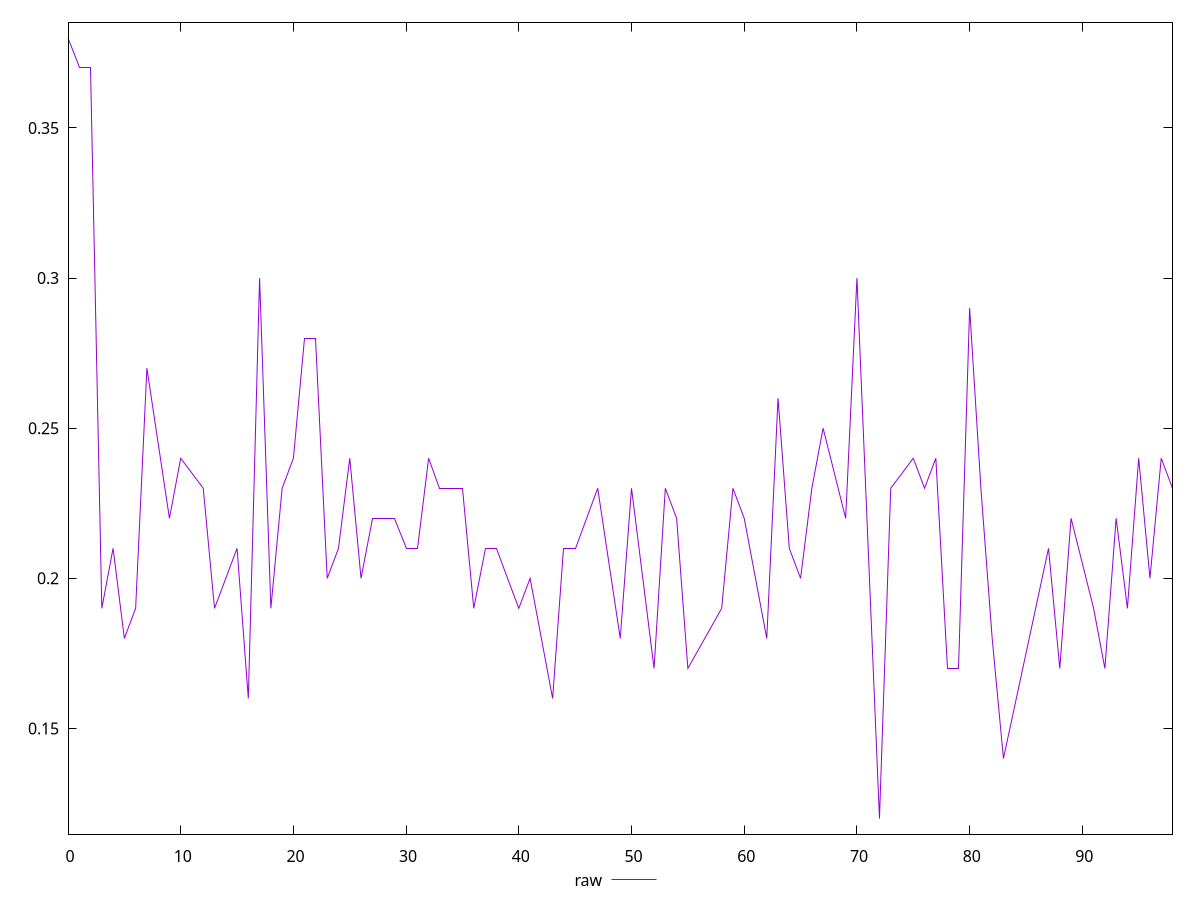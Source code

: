 reset

$raw <<EOF
0 0.38
1 0.37
2 0.37
3 0.19
4 0.21
5 0.18
6 0.19
7 0.27
9 0.22
10 0.24
12 0.23
13 0.19
15 0.21
16 0.16
17 0.3
18 0.19
19 0.23
20 0.24
21 0.28
22 0.28
23 0.2
24 0.21
25 0.24
26 0.2
27 0.22
29 0.22
30 0.21
31 0.21
32 0.24
33 0.23
34 0.23
35 0.23
36 0.19
37 0.21
38 0.21
39 0.2
40 0.19
41 0.2
43 0.16
44 0.21
45 0.21
47 0.23
49 0.18
50 0.23
52 0.17
53 0.23
54 0.22
55 0.17
58 0.19
59 0.23
60 0.22
62 0.18
63 0.26
64 0.21
65 0.2
66 0.23
67 0.25
69 0.22
70 0.3
71 0.21
72 0.12
73 0.23
75 0.24
76 0.23
77 0.24
78 0.17
79 0.17
80 0.29
81 0.23
82 0.18
83 0.14
87 0.21
88 0.17
89 0.22
91 0.19
92 0.17
93 0.22
94 0.19
95 0.24
96 0.2
97 0.24
98 0.23
EOF

set key outside below
set xrange [0:98]
set yrange [0.1148:0.3852]
set trange [0.1148:0.3852]
set terminal svg size 640, 500 enhanced background rgb 'white'
set output "reports/report_00028_2021-02-24T12-49-42.674Z/meta/score/samples/astro/raw/values.svg"

plot $raw title "raw" with line

reset
